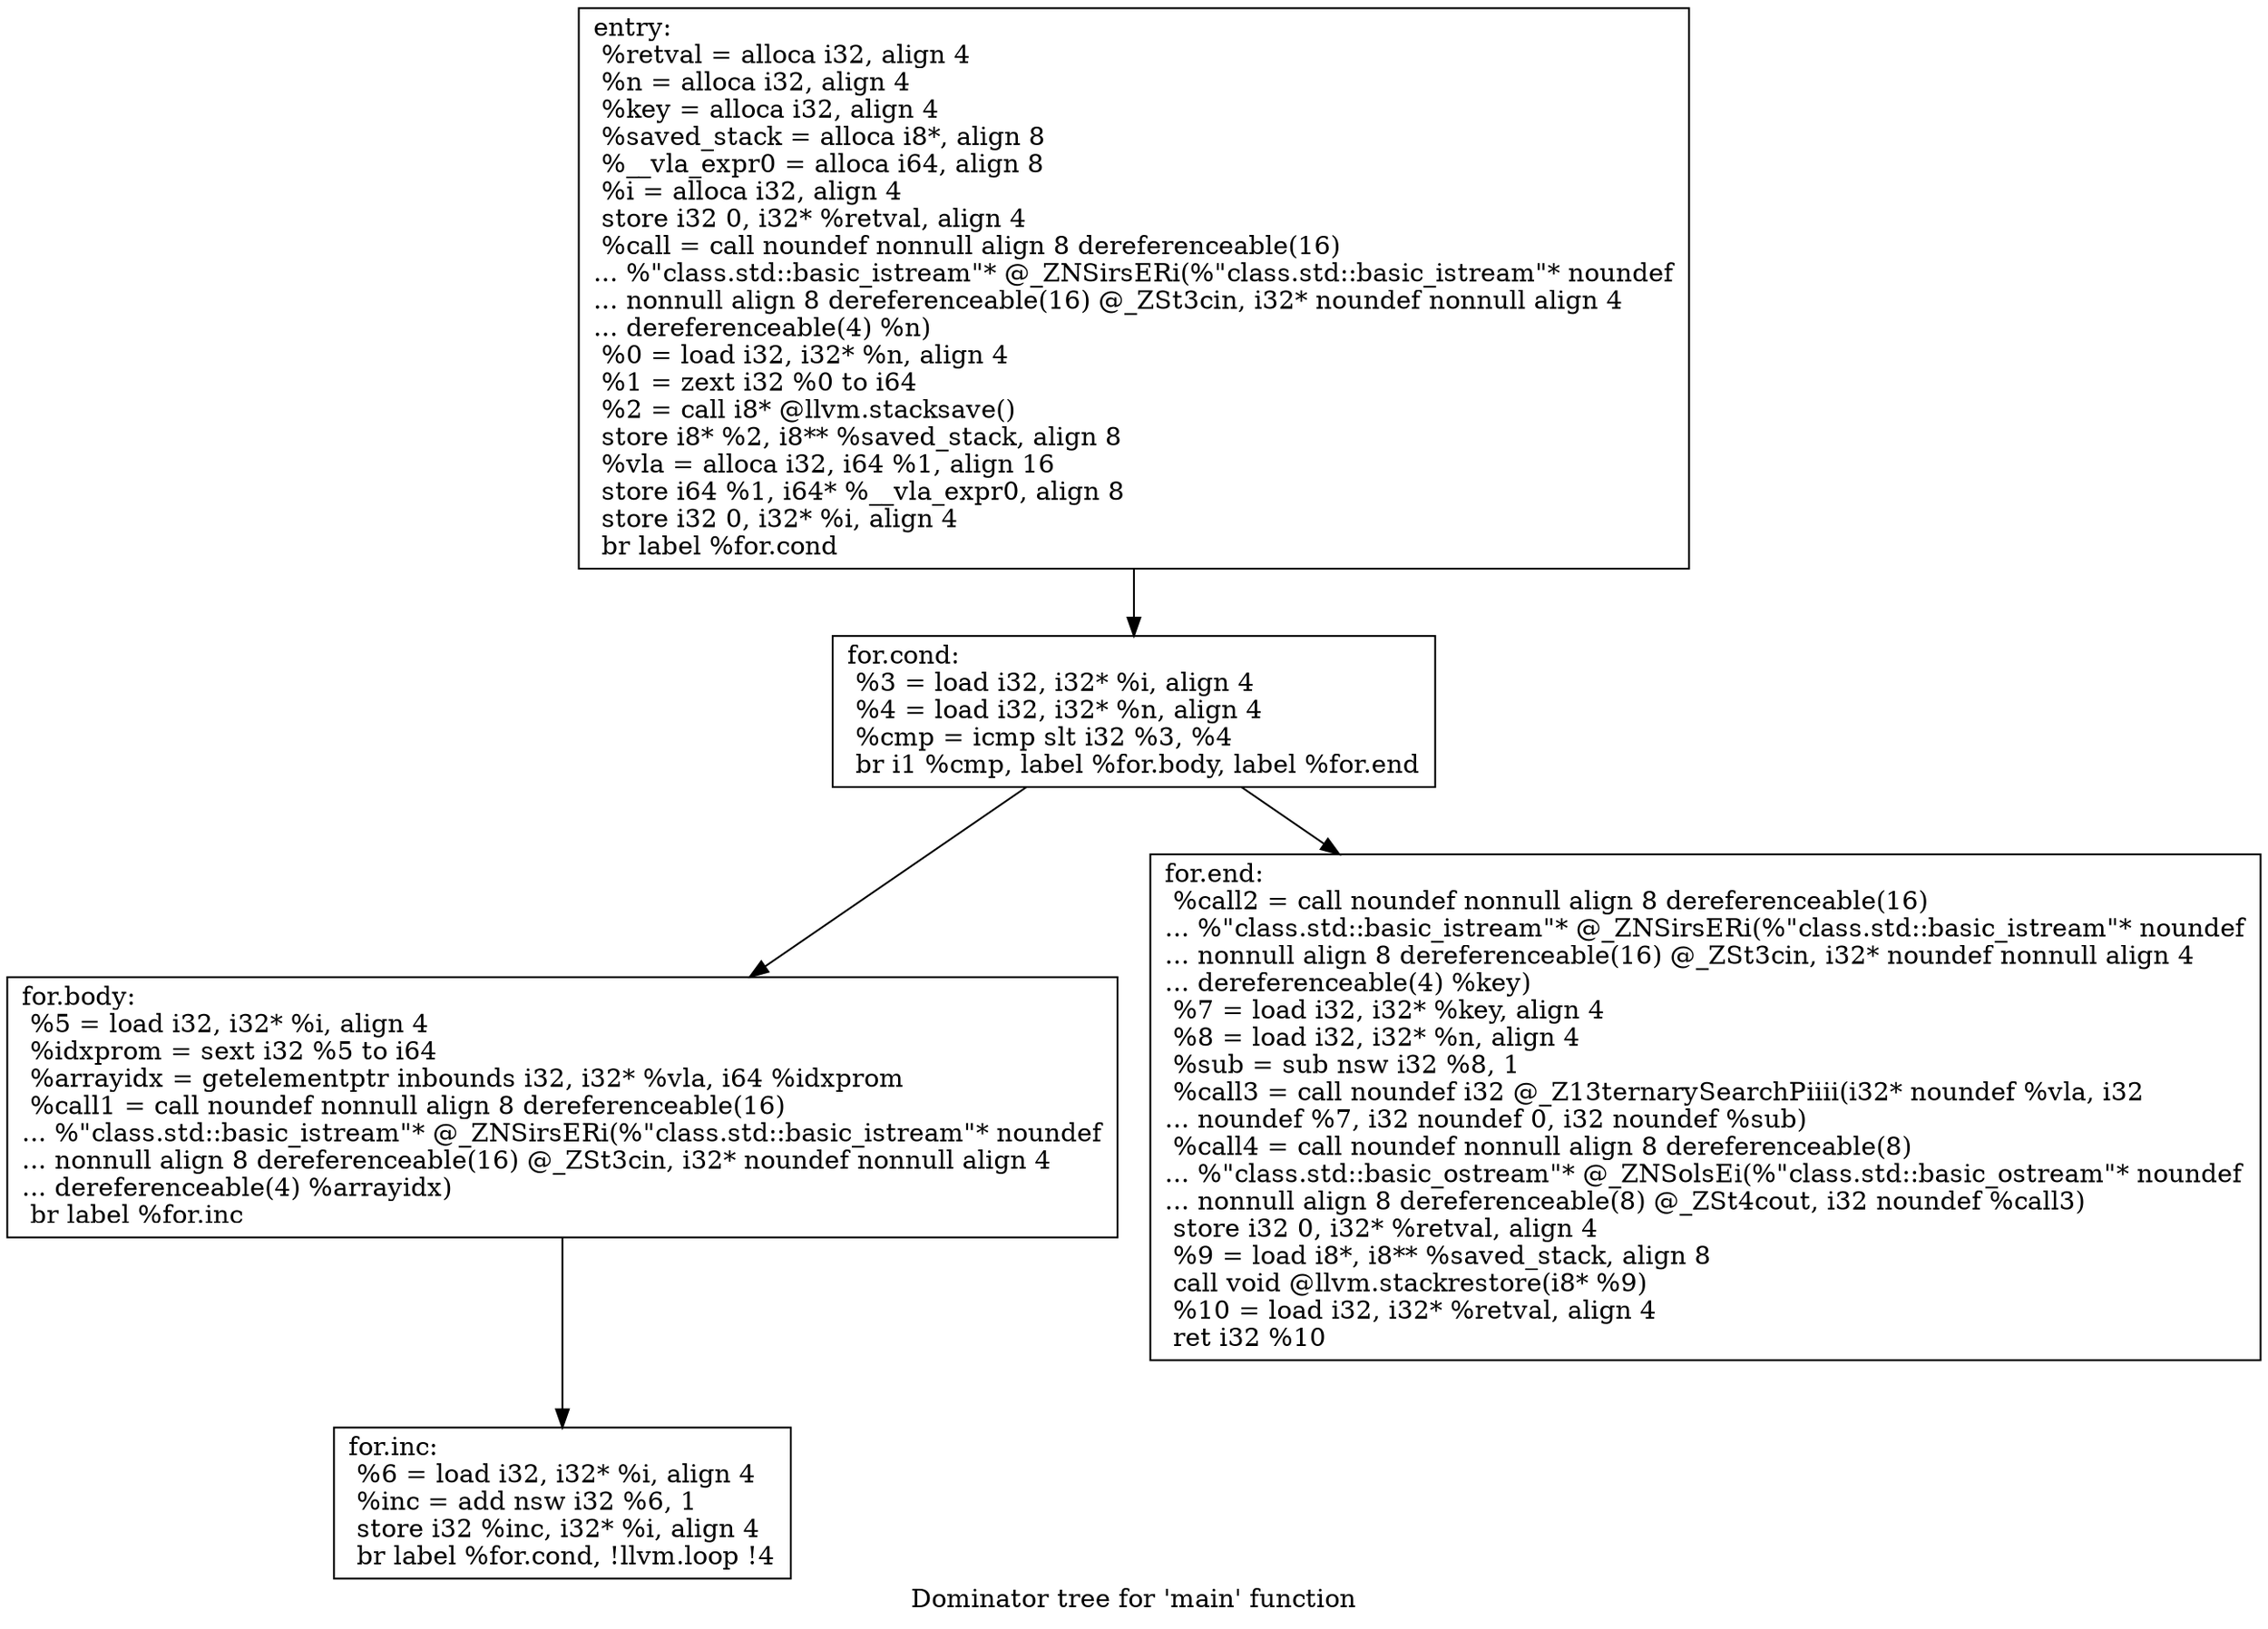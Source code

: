 digraph "Dominator tree for 'main' function" {
	label="Dominator tree for 'main' function";

	Node0x55c607e74b80 [shape=record,label="{entry:\l  %retval = alloca i32, align 4\l  %n = alloca i32, align 4\l  %key = alloca i32, align 4\l  %saved_stack = alloca i8*, align 8\l  %__vla_expr0 = alloca i64, align 8\l  %i = alloca i32, align 4\l  store i32 0, i32* %retval, align 4\l  %call = call noundef nonnull align 8 dereferenceable(16)\l... %\"class.std::basic_istream\"* @_ZNSirsERi(%\"class.std::basic_istream\"* noundef\l... nonnull align 8 dereferenceable(16) @_ZSt3cin, i32* noundef nonnull align 4\l... dereferenceable(4) %n)\l  %0 = load i32, i32* %n, align 4\l  %1 = zext i32 %0 to i64\l  %2 = call i8* @llvm.stacksave()\l  store i8* %2, i8** %saved_stack, align 8\l  %vla = alloca i32, i64 %1, align 16\l  store i64 %1, i64* %__vla_expr0, align 8\l  store i32 0, i32* %i, align 4\l  br label %for.cond\l}"];
	Node0x55c607e74b80 -> Node0x55c607e74a60;
	Node0x55c607e74a60 [shape=record,label="{for.cond:                                         \l  %3 = load i32, i32* %i, align 4\l  %4 = load i32, i32* %n, align 4\l  %cmp = icmp slt i32 %3, %4\l  br i1 %cmp, label %for.body, label %for.end\l}"];
	Node0x55c607e74a60 -> Node0x55c607eb2220;
	Node0x55c607e74a60 -> Node0x55c607eb22e0;
	Node0x55c607eb2220 [shape=record,label="{for.body:                                         \l  %5 = load i32, i32* %i, align 4\l  %idxprom = sext i32 %5 to i64\l  %arrayidx = getelementptr inbounds i32, i32* %vla, i64 %idxprom\l  %call1 = call noundef nonnull align 8 dereferenceable(16)\l... %\"class.std::basic_istream\"* @_ZNSirsERi(%\"class.std::basic_istream\"* noundef\l... nonnull align 8 dereferenceable(16) @_ZSt3cin, i32* noundef nonnull align 4\l... dereferenceable(4) %arrayidx)\l  br label %for.inc\l}"];
	Node0x55c607eb2220 -> Node0x55c607eb2280;
	Node0x55c607eb2280 [shape=record,label="{for.inc:                                          \l  %6 = load i32, i32* %i, align 4\l  %inc = add nsw i32 %6, 1\l  store i32 %inc, i32* %i, align 4\l  br label %for.cond, !llvm.loop !4\l}"];
	Node0x55c607eb22e0 [shape=record,label="{for.end:                                          \l  %call2 = call noundef nonnull align 8 dereferenceable(16)\l... %\"class.std::basic_istream\"* @_ZNSirsERi(%\"class.std::basic_istream\"* noundef\l... nonnull align 8 dereferenceable(16) @_ZSt3cin, i32* noundef nonnull align 4\l... dereferenceable(4) %key)\l  %7 = load i32, i32* %key, align 4\l  %8 = load i32, i32* %n, align 4\l  %sub = sub nsw i32 %8, 1\l  %call3 = call noundef i32 @_Z13ternarySearchPiiii(i32* noundef %vla, i32\l... noundef %7, i32 noundef 0, i32 noundef %sub)\l  %call4 = call noundef nonnull align 8 dereferenceable(8)\l... %\"class.std::basic_ostream\"* @_ZNSolsEi(%\"class.std::basic_ostream\"* noundef\l... nonnull align 8 dereferenceable(8) @_ZSt4cout, i32 noundef %call3)\l  store i32 0, i32* %retval, align 4\l  %9 = load i8*, i8** %saved_stack, align 8\l  call void @llvm.stackrestore(i8* %9)\l  %10 = load i32, i32* %retval, align 4\l  ret i32 %10\l}"];
}
